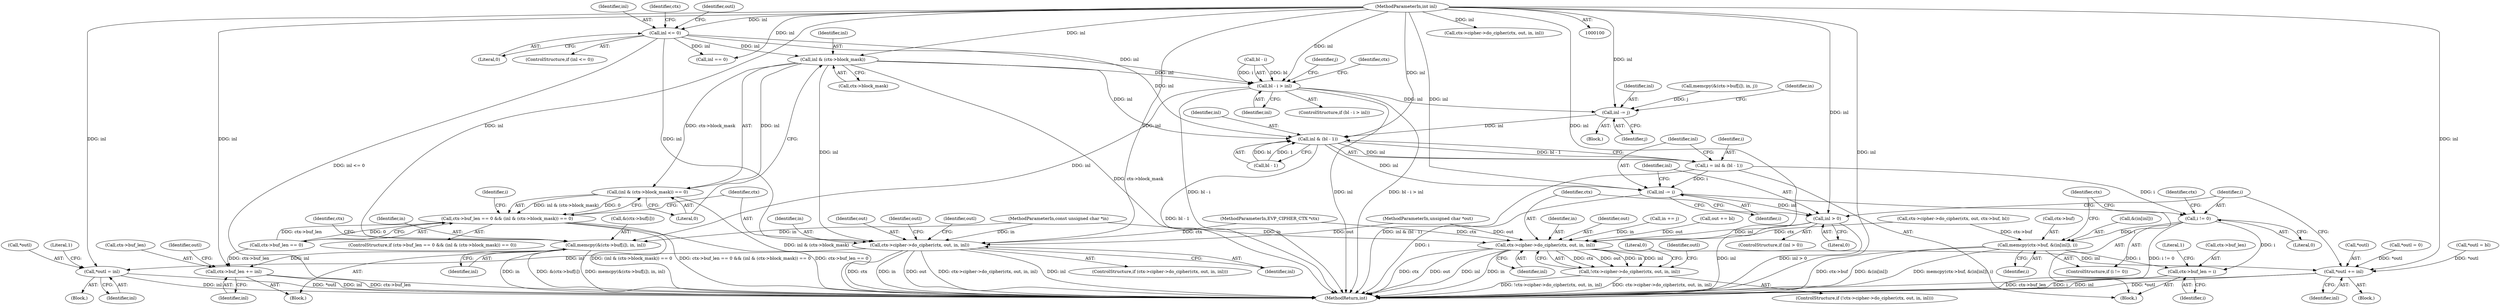 digraph "0_openssl_3f3582139fbb259a1c3cbb0a25236500a409bf26@pointer" {
"1000160" [label="(Call,inl & (ctx->block_mask))"];
"1000140" [label="(Call,inl <= 0)"];
"1000105" [label="(MethodParameterIn,int inl)"];
"1000159" [label="(Call,(inl & (ctx->block_mask)) == 0)"];
"1000153" [label="(Call,ctx->buf_len == 0 && (inl & (ctx->block_mask)) == 0)"];
"1000168" [label="(Call,ctx->cipher->do_cipher(ctx, out, in, inl))"];
"1000174" [label="(Call,*outl = inl)"];
"1000215" [label="(Call,bl - i > inl)"];
"1000221" [label="(Call,memcpy(&(ctx->buf[i]), in, inl))"];
"1000230" [label="(Call,ctx->buf_len += inl)"];
"1000268" [label="(Call,inl -= j)"];
"1000288" [label="(Call,inl & (bl - 1))"];
"1000286" [label="(Call,i = inl & (bl - 1))"];
"1000293" [label="(Call,inl -= i)"];
"1000297" [label="(Call,inl > 0)"];
"1000303" [label="(Call,ctx->cipher->do_cipher(ctx, out, in, inl))"];
"1000302" [label="(Call,!ctx->cipher->do_cipher(ctx, out, in, inl))"];
"1000310" [label="(Call,*outl += inl)"];
"1000315" [label="(Call,i != 0)"];
"1000318" [label="(Call,memcpy(ctx->buf, &(in[inl]), i))"];
"1000327" [label="(Call,ctx->buf_len = i)"];
"1000222" [label="(Call,&(ctx->buf[i]))"];
"1000312" [label="(Identifier,outl)"];
"1000303" [label="(Call,ctx->cipher->do_cipher(ctx, out, in, inl))"];
"1000219" [label="(Identifier,inl)"];
"1000310" [label="(Call,*outl += inl)"];
"1000105" [label="(MethodParameterIn,int inl)"];
"1000327" [label="(Call,ctx->buf_len = i)"];
"1000302" [label="(Call,!ctx->cipher->do_cipher(ctx, out, in, inl))"];
"1000231" [label="(Call,ctx->buf_len)"];
"1000300" [label="(Block,)"];
"1000270" [label="(Identifier,j)"];
"1000309" [label="(Literal,0)"];
"1000140" [label="(Call,inl <= 0)"];
"1000328" [label="(Call,ctx->buf_len)"];
"1000287" [label="(Identifier,i)"];
"1000172" [label="(Identifier,inl)"];
"1000290" [label="(Call,bl - 1)"];
"1000271" [label="(Call,in += j)"];
"1000311" [label="(Call,*outl)"];
"1000230" [label="(Call,ctx->buf_len += inl)"];
"1000232" [label="(Identifier,ctx)"];
"1000304" [label="(Identifier,ctx)"];
"1000314" [label="(ControlStructure,if (i != 0))"];
"1000293" [label="(Call,inl -= i)"];
"1000282" [label="(Call,*outl = 0)"];
"1000269" [label="(Identifier,inl)"];
"1000331" [label="(Identifier,i)"];
"1000121" [label="(Call,ctx->cipher->do_cipher(ctx, out, in, inl))"];
"1000333" [label="(Literal,1)"];
"1000286" [label="(Call,i = inl & (bl - 1))"];
"1000320" [label="(Identifier,ctx)"];
"1000101" [label="(MethodParameterIn,EVP_CIPHER_CTX *ctx)"];
"1000318" [label="(Call,memcpy(ctx->buf, &(in[inl]), i))"];
"1000316" [label="(Identifier,i)"];
"1000289" [label="(Identifier,inl)"];
"1000322" [label="(Call,&(in[inl]))"];
"1000274" [label="(Call,out += bl)"];
"1000162" [label="(Call,ctx->block_mask)"];
"1000294" [label="(Identifier,inl)"];
"1000165" [label="(Literal,0)"];
"1000215" [label="(Call,bl - i > inl)"];
"1000104" [label="(MethodParameterIn,const unsigned char *in)"];
"1000171" [label="(Identifier,in)"];
"1000288" [label="(Call,inl & (bl - 1))"];
"1000317" [label="(Literal,0)"];
"1000177" [label="(Identifier,inl)"];
"1000216" [label="(Call,bl - i)"];
"1000242" [label="(Block,)"];
"1000149" [label="(Call,inl == 0)"];
"1000244" [label="(Identifier,j)"];
"1000306" [label="(Identifier,in)"];
"1000168" [label="(Call,ctx->cipher->do_cipher(ctx, out, in, inl))"];
"1000248" [label="(Call,memcpy(&(ctx->buf[i]), in, j))"];
"1000170" [label="(Identifier,out)"];
"1000301" [label="(ControlStructure,if (!ctx->cipher->do_cipher(ctx, out, in, inl)))"];
"1000174" [label="(Call,*outl = inl)"];
"1000272" [label="(Identifier,in)"];
"1000142" [label="(Literal,0)"];
"1000295" [label="(Identifier,i)"];
"1000329" [label="(Identifier,ctx)"];
"1000169" [label="(Identifier,ctx)"];
"1000298" [label="(Identifier,inl)"];
"1000176" [label="(Identifier,outl)"];
"1000299" [label="(Literal,0)"];
"1000161" [label="(Identifier,inl)"];
"1000139" [label="(ControlStructure,if (inl <= 0))"];
"1000305" [label="(Identifier,out)"];
"1000319" [label="(Call,ctx->buf)"];
"1000268" [label="(Call,inl -= j)"];
"1000167" [label="(ControlStructure,if (ctx->cipher->do_cipher(ctx, out, in, inl)))"];
"1000296" [label="(ControlStructure,if (inl > 0))"];
"1000307" [label="(Identifier,inl)"];
"1000220" [label="(Block,)"];
"1000153" [label="(Call,ctx->buf_len == 0 && (inl & (ctx->block_mask)) == 0)"];
"1000313" [label="(Identifier,inl)"];
"1000234" [label="(Identifier,inl)"];
"1000334" [label="(MethodReturn,int)"];
"1000326" [label="(Identifier,i)"];
"1000159" [label="(Call,(inl & (ctx->block_mask)) == 0)"];
"1000184" [label="(Identifier,outl)"];
"1000221" [label="(Call,memcpy(&(ctx->buf[i]), in, inl))"];
"1000214" [label="(ControlStructure,if (bl - i > inl))"];
"1000315" [label="(Call,i != 0)"];
"1000229" [label="(Identifier,inl)"];
"1000102" [label="(MethodParameterIn,unsigned char *out)"];
"1000228" [label="(Identifier,in)"];
"1000152" [label="(ControlStructure,if (ctx->buf_len == 0 && (inl & (ctx->block_mask)) == 0))"];
"1000237" [label="(Identifier,outl)"];
"1000189" [label="(Identifier,i)"];
"1000225" [label="(Identifier,ctx)"];
"1000141" [label="(Identifier,inl)"];
"1000173" [label="(Block,)"];
"1000259" [label="(Call,ctx->cipher->do_cipher(ctx, out, ctx->buf, bl))"];
"1000106" [label="(Block,)"];
"1000156" [label="(Identifier,ctx)"];
"1000297" [label="(Call,inl > 0)"];
"1000179" [label="(Literal,1)"];
"1000160" [label="(Call,inl & (ctx->block_mask))"];
"1000175" [label="(Call,*outl)"];
"1000146" [label="(Identifier,outl)"];
"1000154" [label="(Call,ctx->buf_len == 0)"];
"1000277" [label="(Call,*outl = bl)"];
"1000160" -> "1000159"  [label="AST: "];
"1000160" -> "1000162"  [label="CFG: "];
"1000161" -> "1000160"  [label="AST: "];
"1000162" -> "1000160"  [label="AST: "];
"1000165" -> "1000160"  [label="CFG: "];
"1000160" -> "1000334"  [label="DDG: ctx->block_mask"];
"1000160" -> "1000159"  [label="DDG: inl"];
"1000160" -> "1000159"  [label="DDG: ctx->block_mask"];
"1000140" -> "1000160"  [label="DDG: inl"];
"1000105" -> "1000160"  [label="DDG: inl"];
"1000160" -> "1000168"  [label="DDG: inl"];
"1000160" -> "1000215"  [label="DDG: inl"];
"1000160" -> "1000288"  [label="DDG: inl"];
"1000140" -> "1000139"  [label="AST: "];
"1000140" -> "1000142"  [label="CFG: "];
"1000141" -> "1000140"  [label="AST: "];
"1000142" -> "1000140"  [label="AST: "];
"1000146" -> "1000140"  [label="CFG: "];
"1000156" -> "1000140"  [label="CFG: "];
"1000140" -> "1000334"  [label="DDG: inl <= 0"];
"1000105" -> "1000140"  [label="DDG: inl"];
"1000140" -> "1000149"  [label="DDG: inl"];
"1000140" -> "1000168"  [label="DDG: inl"];
"1000140" -> "1000215"  [label="DDG: inl"];
"1000140" -> "1000288"  [label="DDG: inl"];
"1000105" -> "1000100"  [label="AST: "];
"1000105" -> "1000334"  [label="DDG: inl"];
"1000105" -> "1000121"  [label="DDG: inl"];
"1000105" -> "1000149"  [label="DDG: inl"];
"1000105" -> "1000168"  [label="DDG: inl"];
"1000105" -> "1000174"  [label="DDG: inl"];
"1000105" -> "1000215"  [label="DDG: inl"];
"1000105" -> "1000221"  [label="DDG: inl"];
"1000105" -> "1000230"  [label="DDG: inl"];
"1000105" -> "1000268"  [label="DDG: inl"];
"1000105" -> "1000288"  [label="DDG: inl"];
"1000105" -> "1000293"  [label="DDG: inl"];
"1000105" -> "1000297"  [label="DDG: inl"];
"1000105" -> "1000303"  [label="DDG: inl"];
"1000105" -> "1000310"  [label="DDG: inl"];
"1000159" -> "1000153"  [label="AST: "];
"1000159" -> "1000165"  [label="CFG: "];
"1000165" -> "1000159"  [label="AST: "];
"1000153" -> "1000159"  [label="CFG: "];
"1000159" -> "1000334"  [label="DDG: inl & (ctx->block_mask)"];
"1000159" -> "1000153"  [label="DDG: inl & (ctx->block_mask)"];
"1000159" -> "1000153"  [label="DDG: 0"];
"1000153" -> "1000152"  [label="AST: "];
"1000153" -> "1000154"  [label="CFG: "];
"1000154" -> "1000153"  [label="AST: "];
"1000169" -> "1000153"  [label="CFG: "];
"1000189" -> "1000153"  [label="CFG: "];
"1000153" -> "1000334"  [label="DDG: (inl & (ctx->block_mask)) == 0"];
"1000153" -> "1000334"  [label="DDG: ctx->buf_len == 0 && (inl & (ctx->block_mask)) == 0"];
"1000153" -> "1000334"  [label="DDG: ctx->buf_len == 0"];
"1000154" -> "1000153"  [label="DDG: ctx->buf_len"];
"1000154" -> "1000153"  [label="DDG: 0"];
"1000168" -> "1000167"  [label="AST: "];
"1000168" -> "1000172"  [label="CFG: "];
"1000169" -> "1000168"  [label="AST: "];
"1000170" -> "1000168"  [label="AST: "];
"1000171" -> "1000168"  [label="AST: "];
"1000172" -> "1000168"  [label="AST: "];
"1000176" -> "1000168"  [label="CFG: "];
"1000184" -> "1000168"  [label="CFG: "];
"1000168" -> "1000334"  [label="DDG: ctx->cipher->do_cipher(ctx, out, in, inl)"];
"1000168" -> "1000334"  [label="DDG: inl"];
"1000168" -> "1000334"  [label="DDG: ctx"];
"1000168" -> "1000334"  [label="DDG: in"];
"1000168" -> "1000334"  [label="DDG: out"];
"1000101" -> "1000168"  [label="DDG: ctx"];
"1000102" -> "1000168"  [label="DDG: out"];
"1000104" -> "1000168"  [label="DDG: in"];
"1000168" -> "1000174"  [label="DDG: inl"];
"1000174" -> "1000173"  [label="AST: "];
"1000174" -> "1000177"  [label="CFG: "];
"1000175" -> "1000174"  [label="AST: "];
"1000177" -> "1000174"  [label="AST: "];
"1000179" -> "1000174"  [label="CFG: "];
"1000174" -> "1000334"  [label="DDG: inl"];
"1000174" -> "1000334"  [label="DDG: *outl"];
"1000215" -> "1000214"  [label="AST: "];
"1000215" -> "1000219"  [label="CFG: "];
"1000216" -> "1000215"  [label="AST: "];
"1000219" -> "1000215"  [label="AST: "];
"1000225" -> "1000215"  [label="CFG: "];
"1000244" -> "1000215"  [label="CFG: "];
"1000215" -> "1000334"  [label="DDG: bl - i"];
"1000215" -> "1000334"  [label="DDG: inl"];
"1000215" -> "1000334"  [label="DDG: bl - i > inl"];
"1000216" -> "1000215"  [label="DDG: bl"];
"1000216" -> "1000215"  [label="DDG: i"];
"1000215" -> "1000221"  [label="DDG: inl"];
"1000215" -> "1000268"  [label="DDG: inl"];
"1000221" -> "1000220"  [label="AST: "];
"1000221" -> "1000229"  [label="CFG: "];
"1000222" -> "1000221"  [label="AST: "];
"1000228" -> "1000221"  [label="AST: "];
"1000229" -> "1000221"  [label="AST: "];
"1000232" -> "1000221"  [label="CFG: "];
"1000221" -> "1000334"  [label="DDG: memcpy(&(ctx->buf[i]), in, inl)"];
"1000221" -> "1000334"  [label="DDG: in"];
"1000221" -> "1000334"  [label="DDG: &(ctx->buf[i])"];
"1000104" -> "1000221"  [label="DDG: in"];
"1000221" -> "1000230"  [label="DDG: inl"];
"1000230" -> "1000220"  [label="AST: "];
"1000230" -> "1000234"  [label="CFG: "];
"1000231" -> "1000230"  [label="AST: "];
"1000234" -> "1000230"  [label="AST: "];
"1000237" -> "1000230"  [label="CFG: "];
"1000230" -> "1000334"  [label="DDG: ctx->buf_len"];
"1000230" -> "1000334"  [label="DDG: inl"];
"1000154" -> "1000230"  [label="DDG: ctx->buf_len"];
"1000268" -> "1000242"  [label="AST: "];
"1000268" -> "1000270"  [label="CFG: "];
"1000269" -> "1000268"  [label="AST: "];
"1000270" -> "1000268"  [label="AST: "];
"1000272" -> "1000268"  [label="CFG: "];
"1000248" -> "1000268"  [label="DDG: j"];
"1000268" -> "1000288"  [label="DDG: inl"];
"1000288" -> "1000286"  [label="AST: "];
"1000288" -> "1000290"  [label="CFG: "];
"1000289" -> "1000288"  [label="AST: "];
"1000290" -> "1000288"  [label="AST: "];
"1000286" -> "1000288"  [label="CFG: "];
"1000288" -> "1000334"  [label="DDG: bl - 1"];
"1000288" -> "1000286"  [label="DDG: inl"];
"1000288" -> "1000286"  [label="DDG: bl - 1"];
"1000290" -> "1000288"  [label="DDG: bl"];
"1000290" -> "1000288"  [label="DDG: 1"];
"1000288" -> "1000293"  [label="DDG: inl"];
"1000286" -> "1000106"  [label="AST: "];
"1000287" -> "1000286"  [label="AST: "];
"1000294" -> "1000286"  [label="CFG: "];
"1000286" -> "1000334"  [label="DDG: inl & (bl - 1)"];
"1000286" -> "1000293"  [label="DDG: i"];
"1000286" -> "1000315"  [label="DDG: i"];
"1000293" -> "1000106"  [label="AST: "];
"1000293" -> "1000295"  [label="CFG: "];
"1000294" -> "1000293"  [label="AST: "];
"1000295" -> "1000293"  [label="AST: "];
"1000298" -> "1000293"  [label="CFG: "];
"1000293" -> "1000334"  [label="DDG: i"];
"1000293" -> "1000297"  [label="DDG: inl"];
"1000297" -> "1000296"  [label="AST: "];
"1000297" -> "1000299"  [label="CFG: "];
"1000298" -> "1000297"  [label="AST: "];
"1000299" -> "1000297"  [label="AST: "];
"1000304" -> "1000297"  [label="CFG: "];
"1000316" -> "1000297"  [label="CFG: "];
"1000297" -> "1000334"  [label="DDG: inl"];
"1000297" -> "1000334"  [label="DDG: inl > 0"];
"1000297" -> "1000303"  [label="DDG: inl"];
"1000303" -> "1000302"  [label="AST: "];
"1000303" -> "1000307"  [label="CFG: "];
"1000304" -> "1000303"  [label="AST: "];
"1000305" -> "1000303"  [label="AST: "];
"1000306" -> "1000303"  [label="AST: "];
"1000307" -> "1000303"  [label="AST: "];
"1000302" -> "1000303"  [label="CFG: "];
"1000303" -> "1000334"  [label="DDG: ctx"];
"1000303" -> "1000334"  [label="DDG: out"];
"1000303" -> "1000334"  [label="DDG: inl"];
"1000303" -> "1000334"  [label="DDG: in"];
"1000303" -> "1000302"  [label="DDG: ctx"];
"1000303" -> "1000302"  [label="DDG: out"];
"1000303" -> "1000302"  [label="DDG: in"];
"1000303" -> "1000302"  [label="DDG: inl"];
"1000259" -> "1000303"  [label="DDG: ctx"];
"1000101" -> "1000303"  [label="DDG: ctx"];
"1000274" -> "1000303"  [label="DDG: out"];
"1000102" -> "1000303"  [label="DDG: out"];
"1000271" -> "1000303"  [label="DDG: in"];
"1000104" -> "1000303"  [label="DDG: in"];
"1000303" -> "1000310"  [label="DDG: inl"];
"1000302" -> "1000301"  [label="AST: "];
"1000309" -> "1000302"  [label="CFG: "];
"1000312" -> "1000302"  [label="CFG: "];
"1000302" -> "1000334"  [label="DDG: ctx->cipher->do_cipher(ctx, out, in, inl)"];
"1000302" -> "1000334"  [label="DDG: !ctx->cipher->do_cipher(ctx, out, in, inl)"];
"1000310" -> "1000300"  [label="AST: "];
"1000310" -> "1000313"  [label="CFG: "];
"1000311" -> "1000310"  [label="AST: "];
"1000313" -> "1000310"  [label="AST: "];
"1000316" -> "1000310"  [label="CFG: "];
"1000310" -> "1000334"  [label="DDG: inl"];
"1000310" -> "1000334"  [label="DDG: *outl"];
"1000277" -> "1000310"  [label="DDG: *outl"];
"1000282" -> "1000310"  [label="DDG: *outl"];
"1000315" -> "1000314"  [label="AST: "];
"1000315" -> "1000317"  [label="CFG: "];
"1000316" -> "1000315"  [label="AST: "];
"1000317" -> "1000315"  [label="AST: "];
"1000320" -> "1000315"  [label="CFG: "];
"1000329" -> "1000315"  [label="CFG: "];
"1000315" -> "1000334"  [label="DDG: i != 0"];
"1000315" -> "1000318"  [label="DDG: i"];
"1000315" -> "1000327"  [label="DDG: i"];
"1000318" -> "1000314"  [label="AST: "];
"1000318" -> "1000326"  [label="CFG: "];
"1000319" -> "1000318"  [label="AST: "];
"1000322" -> "1000318"  [label="AST: "];
"1000326" -> "1000318"  [label="AST: "];
"1000329" -> "1000318"  [label="CFG: "];
"1000318" -> "1000334"  [label="DDG: memcpy(ctx->buf, &(in[inl]), i)"];
"1000318" -> "1000334"  [label="DDG: ctx->buf"];
"1000318" -> "1000334"  [label="DDG: &(in[inl])"];
"1000259" -> "1000318"  [label="DDG: ctx->buf"];
"1000318" -> "1000327"  [label="DDG: i"];
"1000327" -> "1000106"  [label="AST: "];
"1000327" -> "1000331"  [label="CFG: "];
"1000328" -> "1000327"  [label="AST: "];
"1000331" -> "1000327"  [label="AST: "];
"1000333" -> "1000327"  [label="CFG: "];
"1000327" -> "1000334"  [label="DDG: ctx->buf_len"];
"1000327" -> "1000334"  [label="DDG: i"];
}
